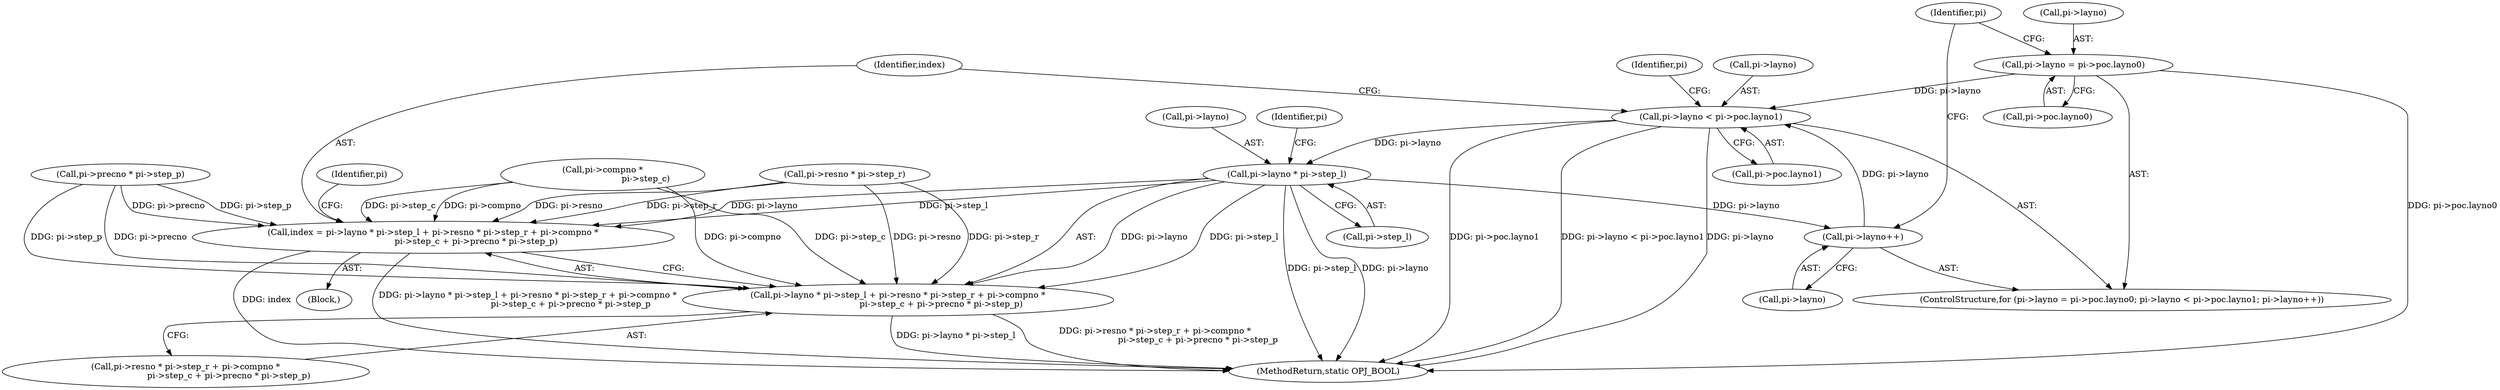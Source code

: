 digraph "0_openjpeg_d27ccf01c68a31ad62b33d2dc1ba2bb1eeaafe7b@pointer" {
"1000721" [label="(Call,pi->layno = pi->poc.layno0)"];
"1000730" [label="(Call,pi->layno < pi->poc.layno1)"];
"1000747" [label="(Call,pi->layno * pi->step_l)"];
"1000739" [label="(Call,pi->layno++)"];
"1000744" [label="(Call,index = pi->layno * pi->step_l + pi->resno * pi->step_r + pi->compno *\n                                pi->step_c + pi->precno * pi->step_p)"];
"1000746" [label="(Call,pi->layno * pi->step_l + pi->resno * pi->step_r + pi->compno *\n                                pi->step_c + pi->precno * pi->step_p)"];
"1000781" [label="(Identifier,pi)"];
"1000770" [label="(Call,pi->precno * pi->step_p)"];
"1000748" [label="(Call,pi->layno)"];
"1000720" [label="(ControlStructure,for (pi->layno = pi->poc.layno0; pi->layno < pi->poc.layno1; pi->layno++))"];
"1000721" [label="(Call,pi->layno = pi->poc.layno0)"];
"1000743" [label="(Block,)"];
"1000722" [label="(Call,pi->layno)"];
"1000740" [label="(Call,pi->layno)"];
"1000745" [label="(Identifier,index)"];
"1000732" [label="(Identifier,pi)"];
"1000747" [label="(Call,pi->layno * pi->step_l)"];
"1000763" [label="(Call,pi->compno *\n                                pi->step_c)"];
"1000757" [label="(Identifier,pi)"];
"1000734" [label="(Call,pi->poc.layno1)"];
"1000754" [label="(Call,pi->resno * pi->step_r + pi->compno *\n                                pi->step_c + pi->precno * pi->step_p)"];
"1000746" [label="(Call,pi->layno * pi->step_l + pi->resno * pi->step_r + pi->compno *\n                                pi->step_c + pi->precno * pi->step_p)"];
"1000428" [label="(Identifier,pi)"];
"1000730" [label="(Call,pi->layno < pi->poc.layno1)"];
"1000797" [label="(MethodReturn,static OPJ_BOOL)"];
"1000739" [label="(Call,pi->layno++)"];
"1000744" [label="(Call,index = pi->layno * pi->step_l + pi->resno * pi->step_r + pi->compno *\n                                pi->step_c + pi->precno * pi->step_p)"];
"1000755" [label="(Call,pi->resno * pi->step_r)"];
"1000725" [label="(Call,pi->poc.layno0)"];
"1000751" [label="(Call,pi->step_l)"];
"1000731" [label="(Call,pi->layno)"];
"1000721" -> "1000720"  [label="AST: "];
"1000721" -> "1000725"  [label="CFG: "];
"1000722" -> "1000721"  [label="AST: "];
"1000725" -> "1000721"  [label="AST: "];
"1000732" -> "1000721"  [label="CFG: "];
"1000721" -> "1000797"  [label="DDG: pi->poc.layno0"];
"1000721" -> "1000730"  [label="DDG: pi->layno"];
"1000730" -> "1000720"  [label="AST: "];
"1000730" -> "1000734"  [label="CFG: "];
"1000731" -> "1000730"  [label="AST: "];
"1000734" -> "1000730"  [label="AST: "];
"1000745" -> "1000730"  [label="CFG: "];
"1000428" -> "1000730"  [label="CFG: "];
"1000730" -> "1000797"  [label="DDG: pi->layno < pi->poc.layno1"];
"1000730" -> "1000797"  [label="DDG: pi->poc.layno1"];
"1000730" -> "1000797"  [label="DDG: pi->layno"];
"1000739" -> "1000730"  [label="DDG: pi->layno"];
"1000730" -> "1000747"  [label="DDG: pi->layno"];
"1000747" -> "1000746"  [label="AST: "];
"1000747" -> "1000751"  [label="CFG: "];
"1000748" -> "1000747"  [label="AST: "];
"1000751" -> "1000747"  [label="AST: "];
"1000757" -> "1000747"  [label="CFG: "];
"1000747" -> "1000797"  [label="DDG: pi->step_l"];
"1000747" -> "1000797"  [label="DDG: pi->layno"];
"1000747" -> "1000739"  [label="DDG: pi->layno"];
"1000747" -> "1000744"  [label="DDG: pi->layno"];
"1000747" -> "1000744"  [label="DDG: pi->step_l"];
"1000747" -> "1000746"  [label="DDG: pi->layno"];
"1000747" -> "1000746"  [label="DDG: pi->step_l"];
"1000739" -> "1000720"  [label="AST: "];
"1000739" -> "1000740"  [label="CFG: "];
"1000740" -> "1000739"  [label="AST: "];
"1000732" -> "1000739"  [label="CFG: "];
"1000744" -> "1000743"  [label="AST: "];
"1000744" -> "1000746"  [label="CFG: "];
"1000745" -> "1000744"  [label="AST: "];
"1000746" -> "1000744"  [label="AST: "];
"1000781" -> "1000744"  [label="CFG: "];
"1000744" -> "1000797"  [label="DDG: index"];
"1000744" -> "1000797"  [label="DDG: pi->layno * pi->step_l + pi->resno * pi->step_r + pi->compno *\n                                pi->step_c + pi->precno * pi->step_p"];
"1000755" -> "1000744"  [label="DDG: pi->resno"];
"1000755" -> "1000744"  [label="DDG: pi->step_r"];
"1000763" -> "1000744"  [label="DDG: pi->compno"];
"1000763" -> "1000744"  [label="DDG: pi->step_c"];
"1000770" -> "1000744"  [label="DDG: pi->precno"];
"1000770" -> "1000744"  [label="DDG: pi->step_p"];
"1000746" -> "1000754"  [label="CFG: "];
"1000754" -> "1000746"  [label="AST: "];
"1000746" -> "1000797"  [label="DDG: pi->resno * pi->step_r + pi->compno *\n                                pi->step_c + pi->precno * pi->step_p"];
"1000746" -> "1000797"  [label="DDG: pi->layno * pi->step_l"];
"1000755" -> "1000746"  [label="DDG: pi->resno"];
"1000755" -> "1000746"  [label="DDG: pi->step_r"];
"1000763" -> "1000746"  [label="DDG: pi->compno"];
"1000763" -> "1000746"  [label="DDG: pi->step_c"];
"1000770" -> "1000746"  [label="DDG: pi->precno"];
"1000770" -> "1000746"  [label="DDG: pi->step_p"];
}
